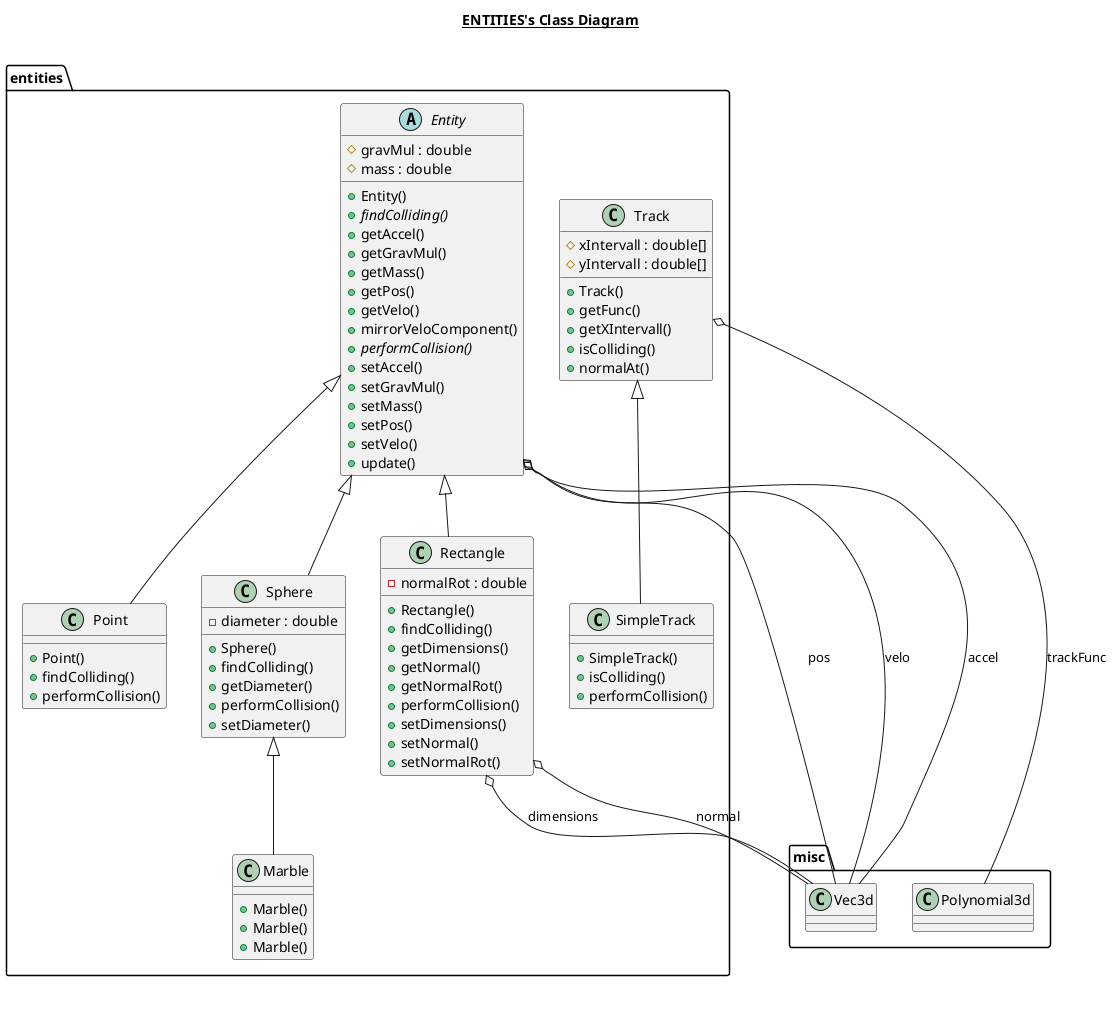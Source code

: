 @startuml

title __ENTITIES's Class Diagram__\n

  namespace entities {
    abstract class entities.Entity {
        # gravMul : double
        # mass : double
        + Entity()
        {abstract} + findColliding()
        + getAccel()
        + getGravMul()
        + getMass()
        + getPos()
        + getVelo()
        + mirrorVeloComponent()
        {abstract} + performCollision()
        + setAccel()
        + setGravMul()
        + setMass()
        + setPos()
        + setVelo()
        + update()
    }
  }
  

  namespace entities {
    class entities.Marble {
        + Marble()
        + Marble()
        + Marble()
    }
  }
  

  namespace entities {
    class entities.Point {
        + Point()
        + findColliding()
        + performCollision()
    }
  }
  

  namespace entities {
    class entities.Rectangle {
        - normalRot : double
        + Rectangle()
        + findColliding()
        + getDimensions()
        + getNormal()
        + getNormalRot()
        + performCollision()
        + setDimensions()
        + setNormal()
        + setNormalRot()
    }
  }
  

  namespace entities {
    class entities.SimpleTrack {
        + SimpleTrack()
        + isColliding()
        + performCollision()
    }
  }
  

  namespace entities {
    class entities.Sphere {
        - diameter : double
        + Sphere()
        + findColliding()
        + getDiameter()
        + performCollision()
        + setDiameter()
    }
  }
  

  namespace entities {
    class entities.Track {
        # xIntervall : double[]
        # yIntervall : double[]
        + Track()
        + getFunc()
        + getXIntervall()
        + isColliding()
        + normalAt()
    }
  }
  

  entities.Entity o-- misc.Vec3d : accel
  entities.Entity o-- misc.Vec3d : pos
  entities.Entity o-- misc.Vec3d : velo
  entities.Marble -up-|> entities.Sphere
  entities.Point -up-|> entities.Entity
  entities.Rectangle -up-|> entities.Entity
  entities.Rectangle o-- misc.Vec3d : dimensions
  entities.Rectangle o-- misc.Vec3d : normal
  entities.SimpleTrack -up-|> entities.Track
  entities.Sphere -up-|> entities.Entity
  entities.Track o-- misc.Polynomial3d : trackFunc


right footer


endfooter

@enduml
